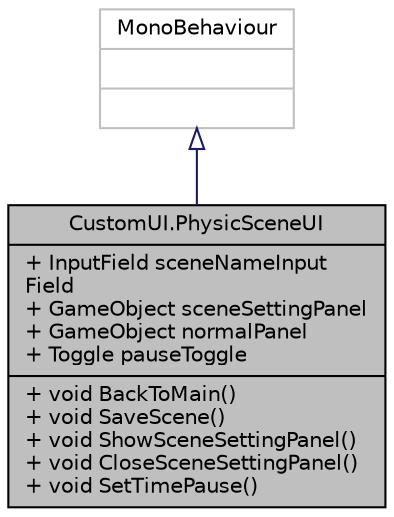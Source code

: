 digraph "CustomUI.PhysicSceneUI"
{
 // INTERACTIVE_SVG=YES
 // LATEX_PDF_SIZE
  edge [fontname="Helvetica",fontsize="10",labelfontname="Helvetica",labelfontsize="10"];
  node [fontname="Helvetica",fontsize="10",shape=record];
  Node1 [label="{CustomUI.PhysicSceneUI\n|+ InputField sceneNameInput\lField\l+ GameObject sceneSettingPanel\l+ GameObject normalPanel\l+ Toggle pauseToggle\l|+ void BackToMain()\l+ void SaveScene()\l+ void ShowSceneSettingPanel()\l+ void CloseSceneSettingPanel()\l+ void SetTimePause()\l}",height=0.2,width=0.4,color="black", fillcolor="grey75", style="filled", fontcolor="black",tooltip=" "];
  Node2 -> Node1 [dir="back",color="midnightblue",fontsize="10",style="solid",arrowtail="onormal",fontname="Helvetica"];
  Node2 [label="{MonoBehaviour\n||}",height=0.2,width=0.4,color="grey75", fillcolor="white", style="filled",tooltip=" "];
}
